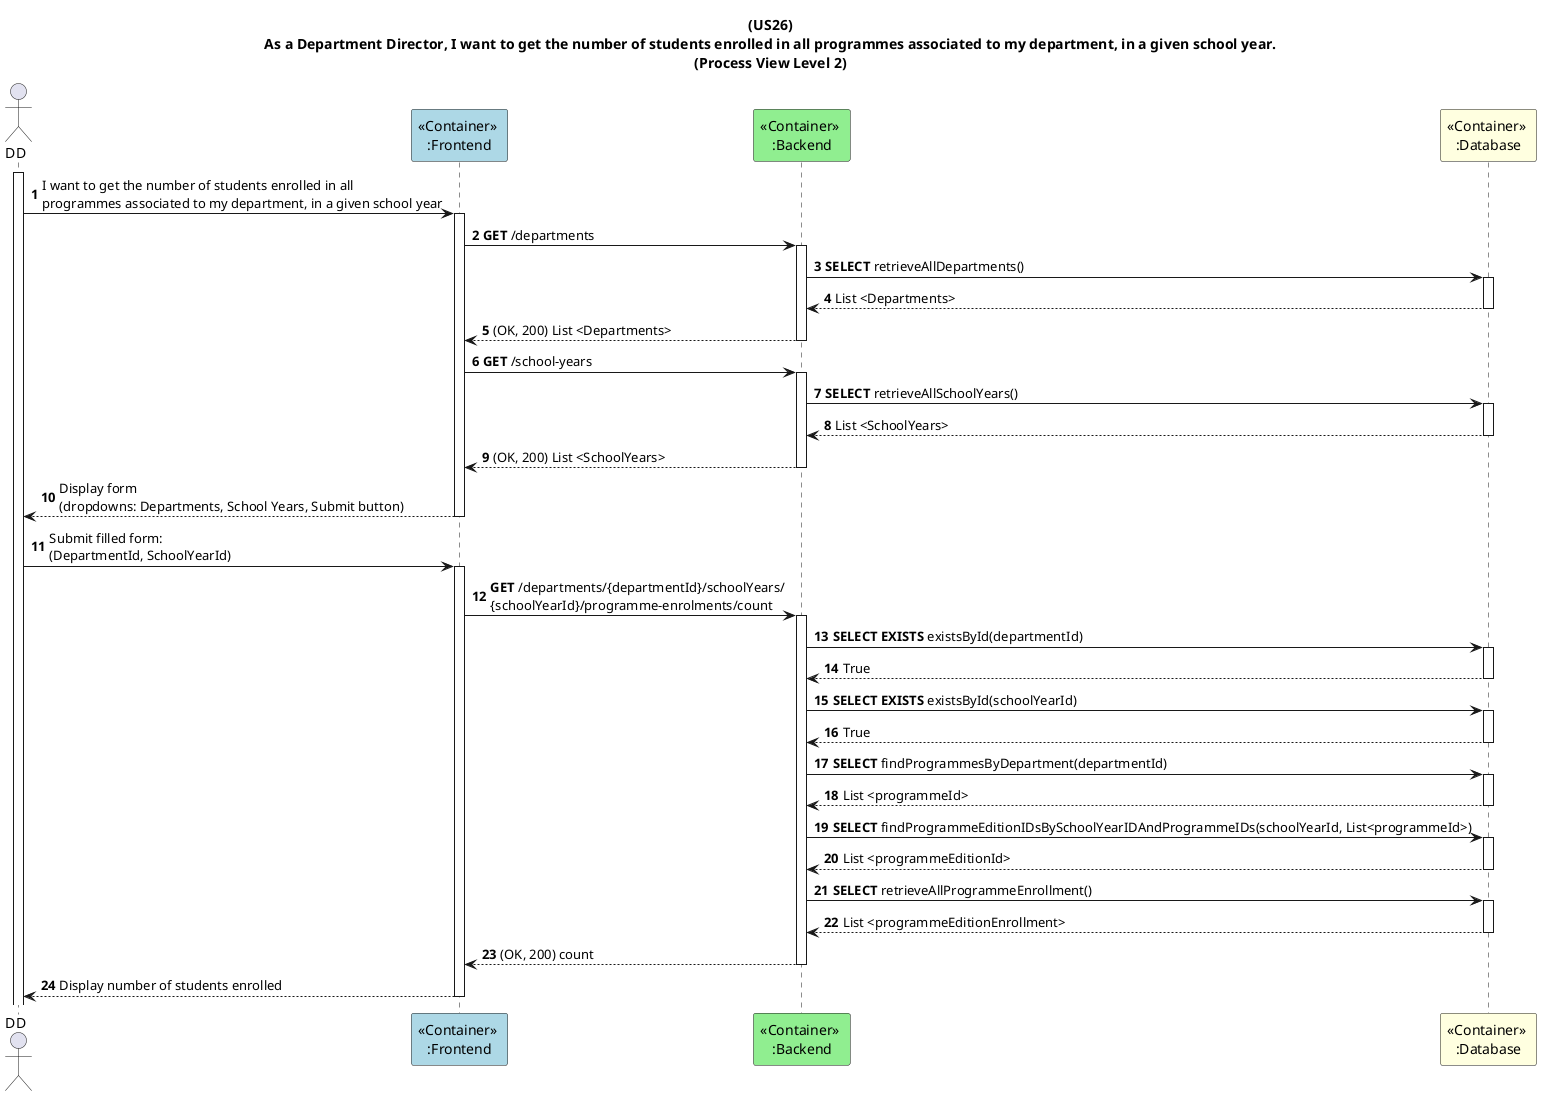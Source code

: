 @startuml
title: (US26)\nAs a Department Director, I want to get the number of students enrolled in all programmes associated to my department, in a given school year.\n(Process View Level 2)

actor DD
participant "<<Container>> \n:Frontend" as FE #lightblue
participant "<<Container>> \n:Backend" as BE #lightgreen
participant "<<Container>> \n:Database" as DB #lightyellow

autonumber

activate DD
DD -> FE++: I want to get the number of students enrolled in all\nprogrammes associated to my department, in a given school year
FE -> BE++: **GET** /departments
BE -> DB++: **SELECT** retrieveAllDepartments()
DB --> BE--: List <Departments>
BE --> FE--: (OK, 200) List <Departments>
FE -> BE++: **GET** /school-years
BE -> DB++: **SELECT** retrieveAllSchoolYears()
DB --> BE--: List <SchoolYears>
BE --> FE--: (OK, 200) List <SchoolYears>
FE --> DD--: Display form\n(dropdowns: Departments, School Years, Submit button)
DD -> FE++: Submit filled form:\n(DepartmentId, SchoolYearId)
FE -> BE++: **GET** /departments/{departmentId}/schoolYears/\n{schoolYearId}/programme-enrolments/count
BE -> DB++: **SELECT EXISTS** existsById(departmentId)
DB --> BE--: True
BE -> DB++: **SELECT EXISTS** existsById(schoolYearId)
DB --> BE--: True
BE -> DB++: **SELECT** findProgrammesByDepartment(departmentId)
DB --> BE--: List <programmeId>
BE -> DB++: **SELECT** findProgrammeEditionIDsBySchoolYearIDAndProgrammeIDs(schoolYearId, List<programmeId>)
DB --> BE--: List <programmeEditionId>
BE -> DB++: **SELECT** retrieveAllProgrammeEnrollment()
DB --> BE--: List <programmeEditionEnrollment>
'note right of BE
'Filter enrolments in-memory\nwhere editionId ∈ programmeEditionIDs
'and count them
'end note
BE --> FE--: (OK, 200) count
FE --> DD--: Display number of students enrolled
@enduml